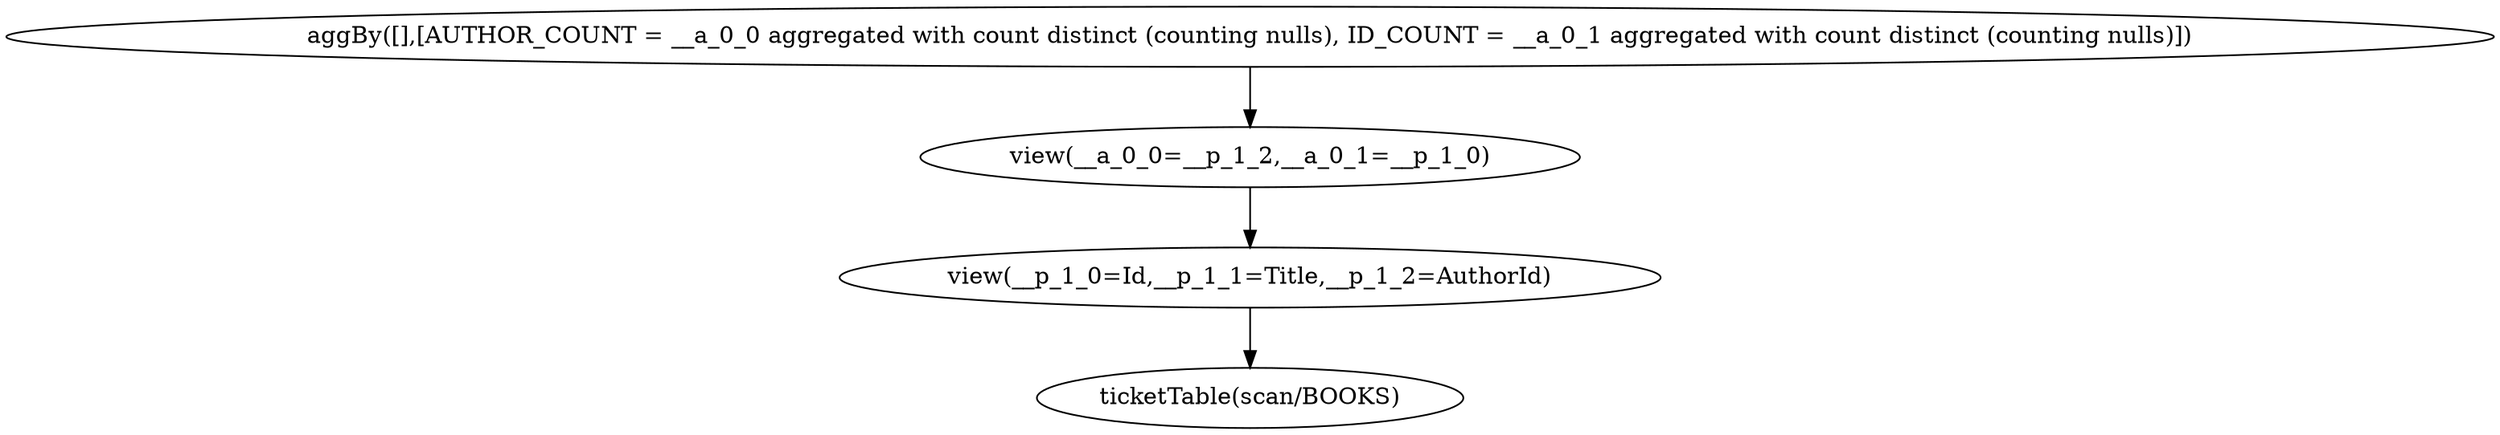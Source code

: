 digraph {
"op_0" ["label"="ticketTable(scan/BOOKS)"]
"op_1" ["label"="view(__p_1_0=Id,__p_1_1=Title,__p_1_2=AuthorId)"]
"op_2" ["label"="view(__a_0_0=__p_1_2,__a_0_1=__p_1_0)"]
"op_3" ["label"="aggBy([],[AUTHOR_COUNT = __a_0_0 aggregated with count distinct (counting nulls), ID_COUNT = __a_0_1 aggregated with count distinct (counting nulls)])"]
"op_1" -> "op_0"
"op_2" -> "op_1"
"op_3" -> "op_2"
}